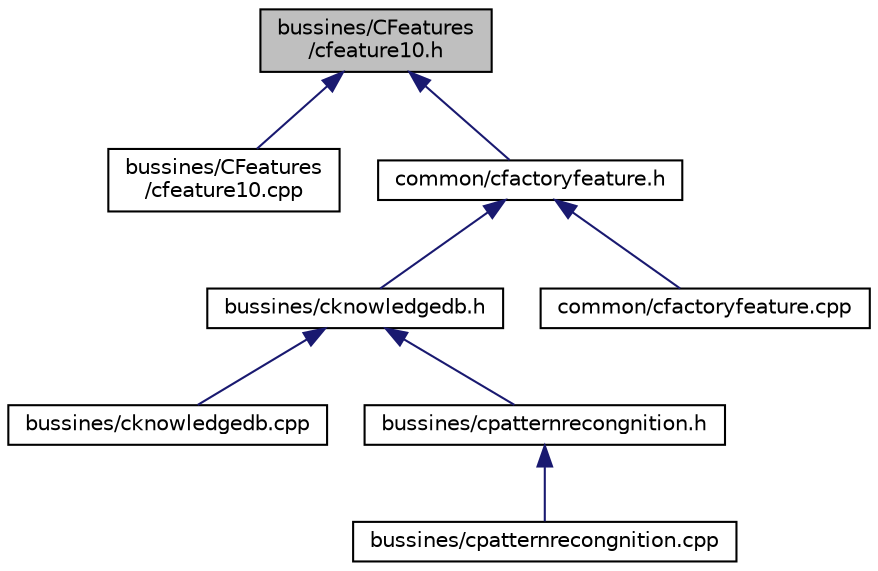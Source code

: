digraph "bussines/CFeatures/cfeature10.h"
{
  edge [fontname="Helvetica",fontsize="10",labelfontname="Helvetica",labelfontsize="10"];
  node [fontname="Helvetica",fontsize="10",shape=record];
  Node1 [label="bussines/CFeatures\l/cfeature10.h",height=0.2,width=0.4,color="black", fillcolor="grey75", style="filled" fontcolor="black"];
  Node1 -> Node2 [dir="back",color="midnightblue",fontsize="10",style="solid"];
  Node2 [label="bussines/CFeatures\l/cfeature10.cpp",height=0.2,width=0.4,color="black", fillcolor="white", style="filled",URL="$cfeature10_8cpp.html"];
  Node1 -> Node3 [dir="back",color="midnightblue",fontsize="10",style="solid"];
  Node3 [label="common/cfactoryfeature.h",height=0.2,width=0.4,color="black", fillcolor="white", style="filled",URL="$cfactoryfeature_8h.html"];
  Node3 -> Node4 [dir="back",color="midnightblue",fontsize="10",style="solid"];
  Node4 [label="bussines/cknowledgedb.h",height=0.2,width=0.4,color="black", fillcolor="white", style="filled",URL="$cknowledgedb_8h.html"];
  Node4 -> Node5 [dir="back",color="midnightblue",fontsize="10",style="solid"];
  Node5 [label="bussines/cknowledgedb.cpp",height=0.2,width=0.4,color="black", fillcolor="white", style="filled",URL="$cknowledgedb_8cpp.html"];
  Node4 -> Node6 [dir="back",color="midnightblue",fontsize="10",style="solid"];
  Node6 [label="bussines/cpatternrecongnition.h",height=0.2,width=0.4,color="black", fillcolor="white", style="filled",URL="$cpatternrecongnition_8h.html"];
  Node6 -> Node7 [dir="back",color="midnightblue",fontsize="10",style="solid"];
  Node7 [label="bussines/cpatternrecongnition.cpp",height=0.2,width=0.4,color="black", fillcolor="white", style="filled",URL="$cpatternrecongnition_8cpp.html"];
  Node3 -> Node8 [dir="back",color="midnightblue",fontsize="10",style="solid"];
  Node8 [label="common/cfactoryfeature.cpp",height=0.2,width=0.4,color="black", fillcolor="white", style="filled",URL="$cfactoryfeature_8cpp.html"];
}
